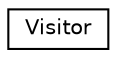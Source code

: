 digraph "Graphical Class Hierarchy"
{
 // LATEX_PDF_SIZE
  edge [fontname="Helvetica",fontsize="10",labelfontname="Helvetica",labelfontsize="10"];
  node [fontname="Helvetica",fontsize="10",shape=record];
  rankdir="LR";
  Node0 [label="Visitor",height=0.2,width=0.4,color="black", fillcolor="white", style="filled",URL="$classVisitor.html",tooltip=" "];
}
